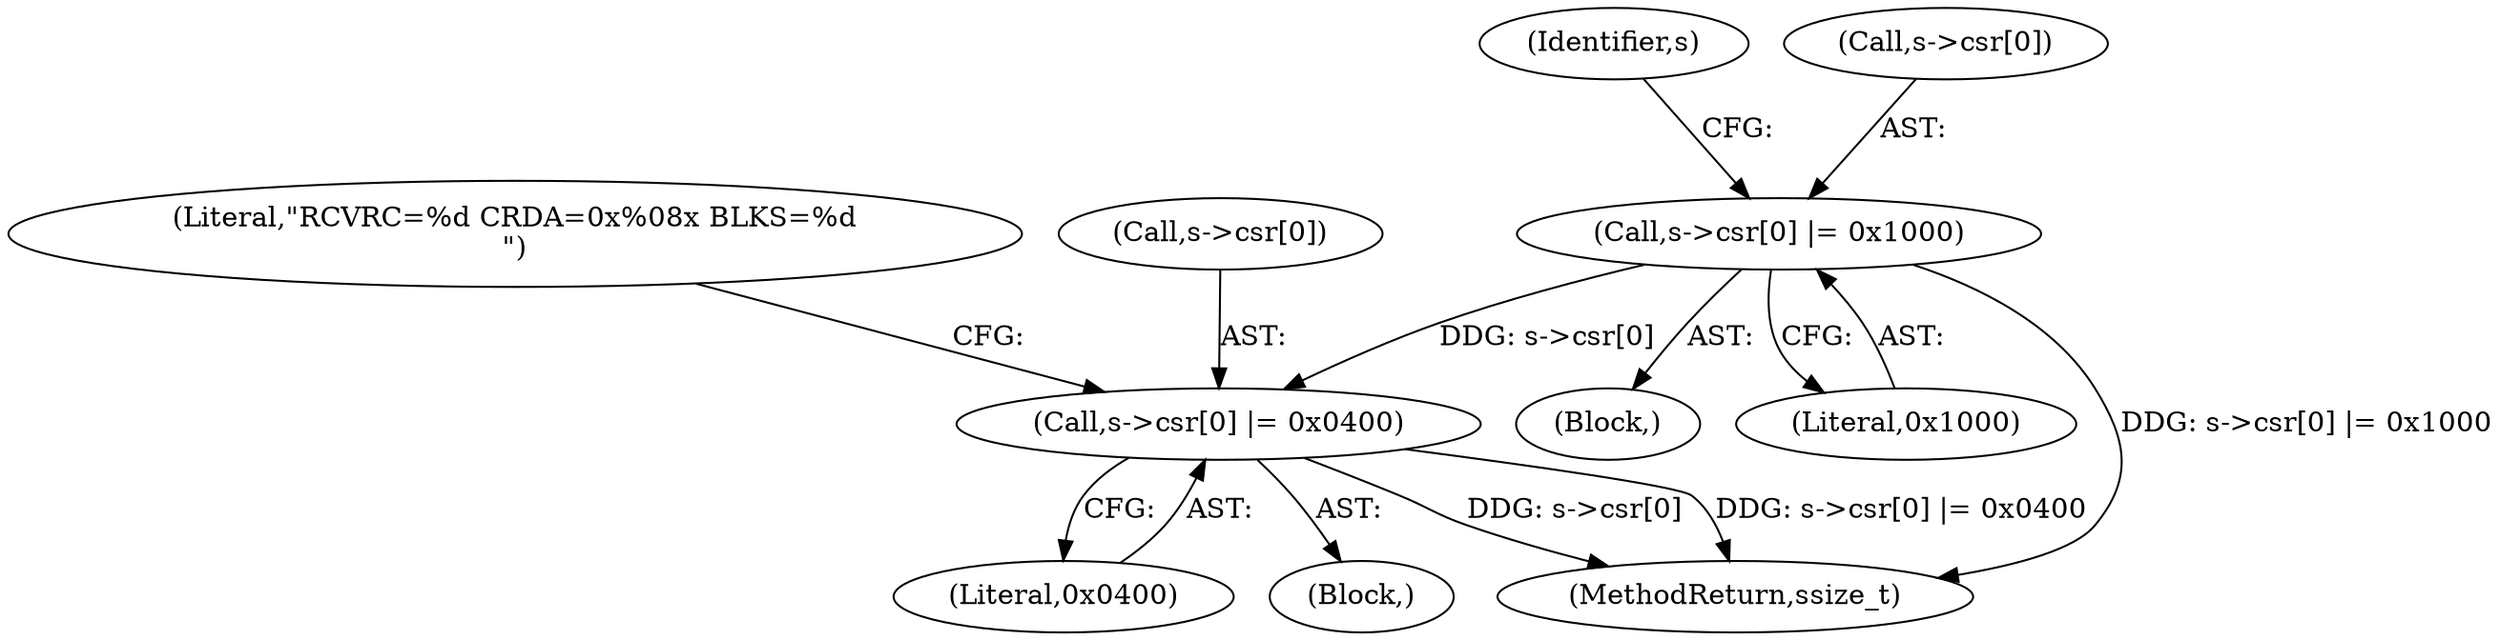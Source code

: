 digraph "0_qemu_8b98a2f07175d46c3f7217639bd5e03f2ec56343@array" {
"1000309" [label="(Call,s->csr[0] |= 0x1000)"];
"1000672" [label="(Call,s->csr[0] |= 0x0400)"];
"1000309" [label="(Call,s->csr[0] |= 0x1000)"];
"1000711" [label="(MethodReturn,ssize_t)"];
"1000672" [label="(Call,s->csr[0] |= 0x0400)"];
"1000304" [label="(Block,)"];
"1000318" [label="(Identifier,s)"];
"1000680" [label="(Literal,\"RCVRC=%d CRDA=0x%08x BLKS=%d\n\")"];
"1000673" [label="(Call,s->csr[0])"];
"1000678" [label="(Literal,0x0400)"];
"1000315" [label="(Literal,0x1000)"];
"1000310" [label="(Call,s->csr[0])"];
"1000210" [label="(Block,)"];
"1000309" -> "1000304"  [label="AST: "];
"1000309" -> "1000315"  [label="CFG: "];
"1000310" -> "1000309"  [label="AST: "];
"1000315" -> "1000309"  [label="AST: "];
"1000318" -> "1000309"  [label="CFG: "];
"1000309" -> "1000711"  [label="DDG: s->csr[0] |= 0x1000"];
"1000309" -> "1000672"  [label="DDG: s->csr[0]"];
"1000672" -> "1000210"  [label="AST: "];
"1000672" -> "1000678"  [label="CFG: "];
"1000673" -> "1000672"  [label="AST: "];
"1000678" -> "1000672"  [label="AST: "];
"1000680" -> "1000672"  [label="CFG: "];
"1000672" -> "1000711"  [label="DDG: s->csr[0] |= 0x0400"];
"1000672" -> "1000711"  [label="DDG: s->csr[0]"];
}
